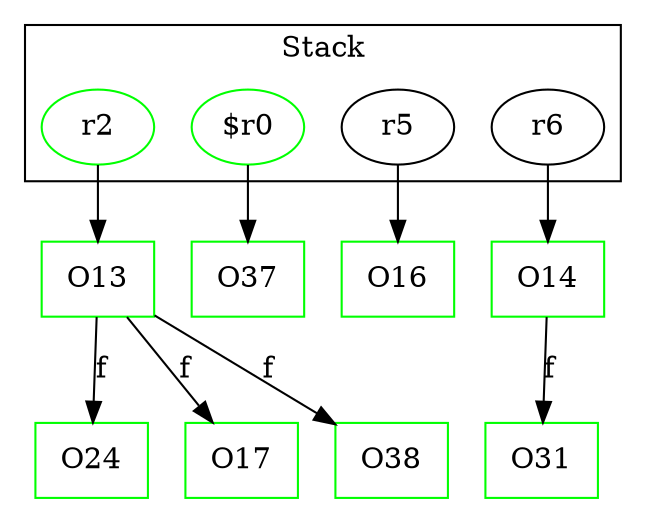 digraph sample {
  rankDir="LR";
  subgraph cluster_0 {
    label="Stack"
    "r2"; "$r0"; "r5"; "r6"; 
  }
  "r2" -> { O13 };
  "$r0" -> { O37 };
  "r5" -> { O16 };
  "r6" -> { O14 };
  O13[shape=box];
  O24[shape=box];
  O37[shape=box];
  O14[shape=box];
  O17[shape=box];
  O38[shape=box];
  O16[shape=box];
  O31[shape=box];
  O13 -> O24[label="f", weight="0.2"]
  O13 -> O17[label="f", weight="0.2"]
  O13 -> O38[label="f", weight="0.2"]
  O14 -> O31[label="f", weight="0.2"]
  O13[color="green"];
  O24[color="green"];
  "r2"[color="green"];
  O37[color="green"];
  "$r0"[color="green"];
  O14[color="green"];
  O17[color="green"];
  O38[color="green"];
  O16[color="green"];
  O31[color="green"];
}
